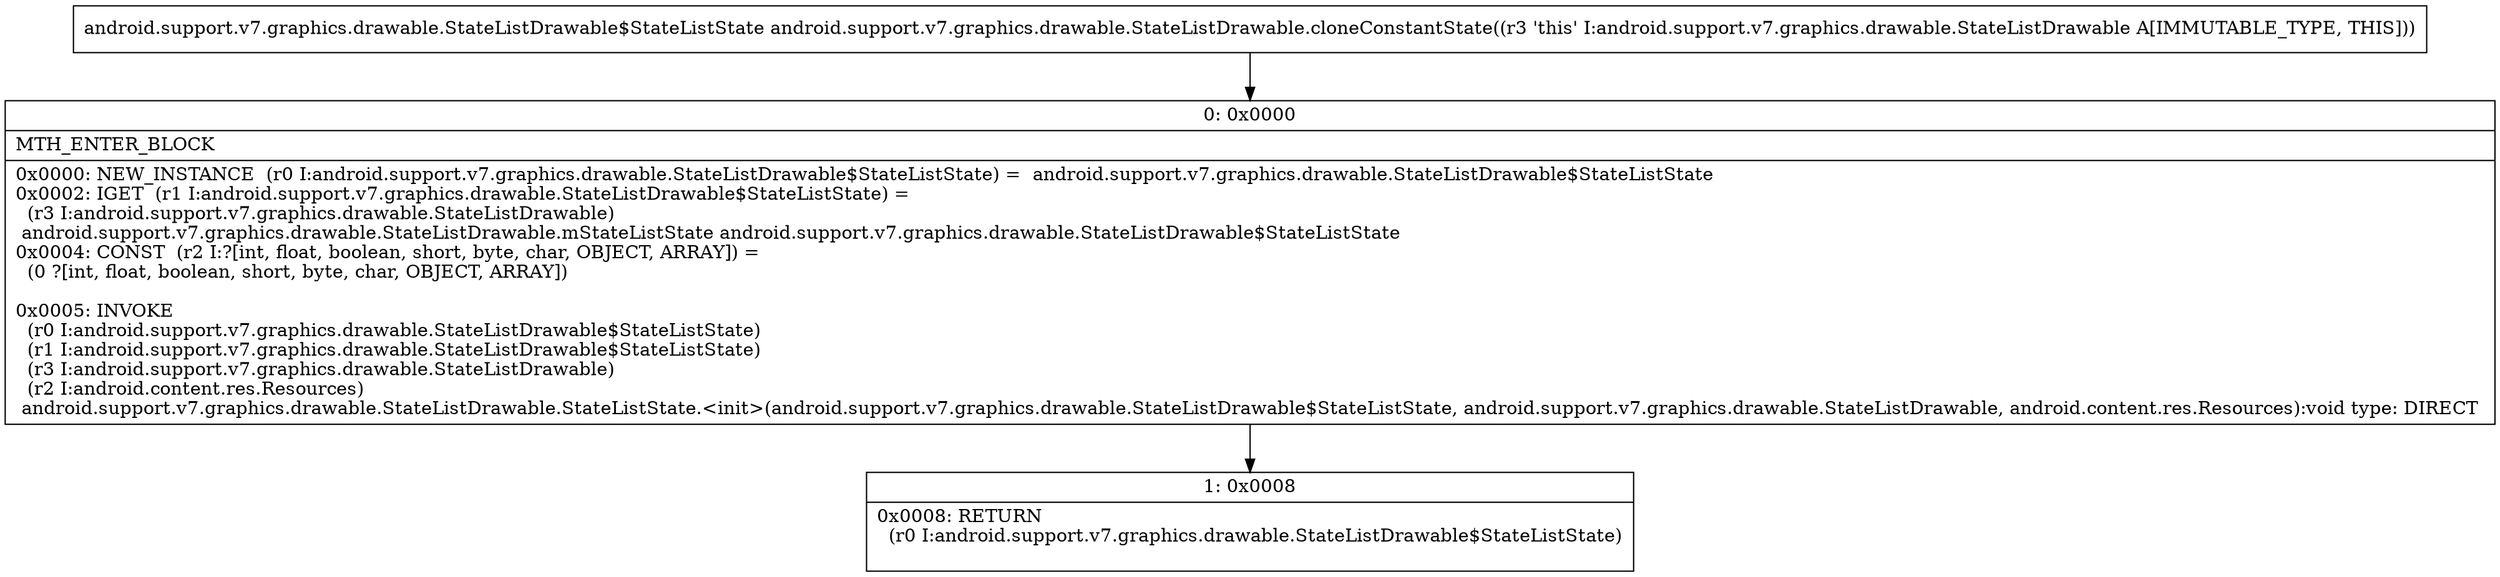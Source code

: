 digraph "CFG forandroid.support.v7.graphics.drawable.StateListDrawable.cloneConstantState()Landroid\/support\/v7\/graphics\/drawable\/StateListDrawable$StateListState;" {
Node_0 [shape=record,label="{0\:\ 0x0000|MTH_ENTER_BLOCK\l|0x0000: NEW_INSTANCE  (r0 I:android.support.v7.graphics.drawable.StateListDrawable$StateListState) =  android.support.v7.graphics.drawable.StateListDrawable$StateListState \l0x0002: IGET  (r1 I:android.support.v7.graphics.drawable.StateListDrawable$StateListState) = \l  (r3 I:android.support.v7.graphics.drawable.StateListDrawable)\l android.support.v7.graphics.drawable.StateListDrawable.mStateListState android.support.v7.graphics.drawable.StateListDrawable$StateListState \l0x0004: CONST  (r2 I:?[int, float, boolean, short, byte, char, OBJECT, ARRAY]) = \l  (0 ?[int, float, boolean, short, byte, char, OBJECT, ARRAY])\l \l0x0005: INVOKE  \l  (r0 I:android.support.v7.graphics.drawable.StateListDrawable$StateListState)\l  (r1 I:android.support.v7.graphics.drawable.StateListDrawable$StateListState)\l  (r3 I:android.support.v7.graphics.drawable.StateListDrawable)\l  (r2 I:android.content.res.Resources)\l android.support.v7.graphics.drawable.StateListDrawable.StateListState.\<init\>(android.support.v7.graphics.drawable.StateListDrawable$StateListState, android.support.v7.graphics.drawable.StateListDrawable, android.content.res.Resources):void type: DIRECT \l}"];
Node_1 [shape=record,label="{1\:\ 0x0008|0x0008: RETURN  \l  (r0 I:android.support.v7.graphics.drawable.StateListDrawable$StateListState)\l \l}"];
MethodNode[shape=record,label="{android.support.v7.graphics.drawable.StateListDrawable$StateListState android.support.v7.graphics.drawable.StateListDrawable.cloneConstantState((r3 'this' I:android.support.v7.graphics.drawable.StateListDrawable A[IMMUTABLE_TYPE, THIS])) }"];
MethodNode -> Node_0;
Node_0 -> Node_1;
}

